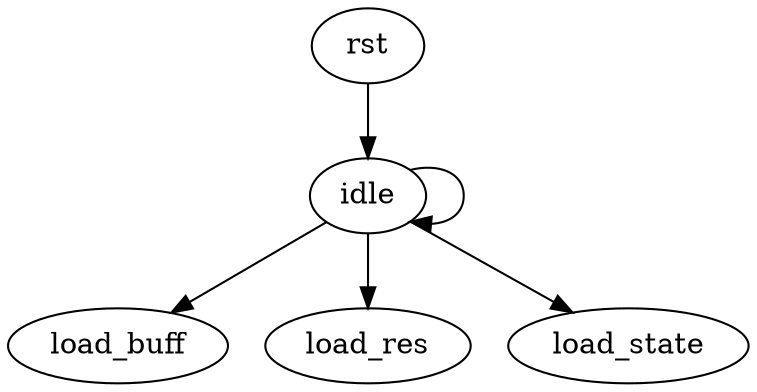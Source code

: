 digraph CIAO {
    rst -> idle;
    idle -> load_buff;
    idle -> load_res;
    idle -> load_state;
    idle -> idle;
}